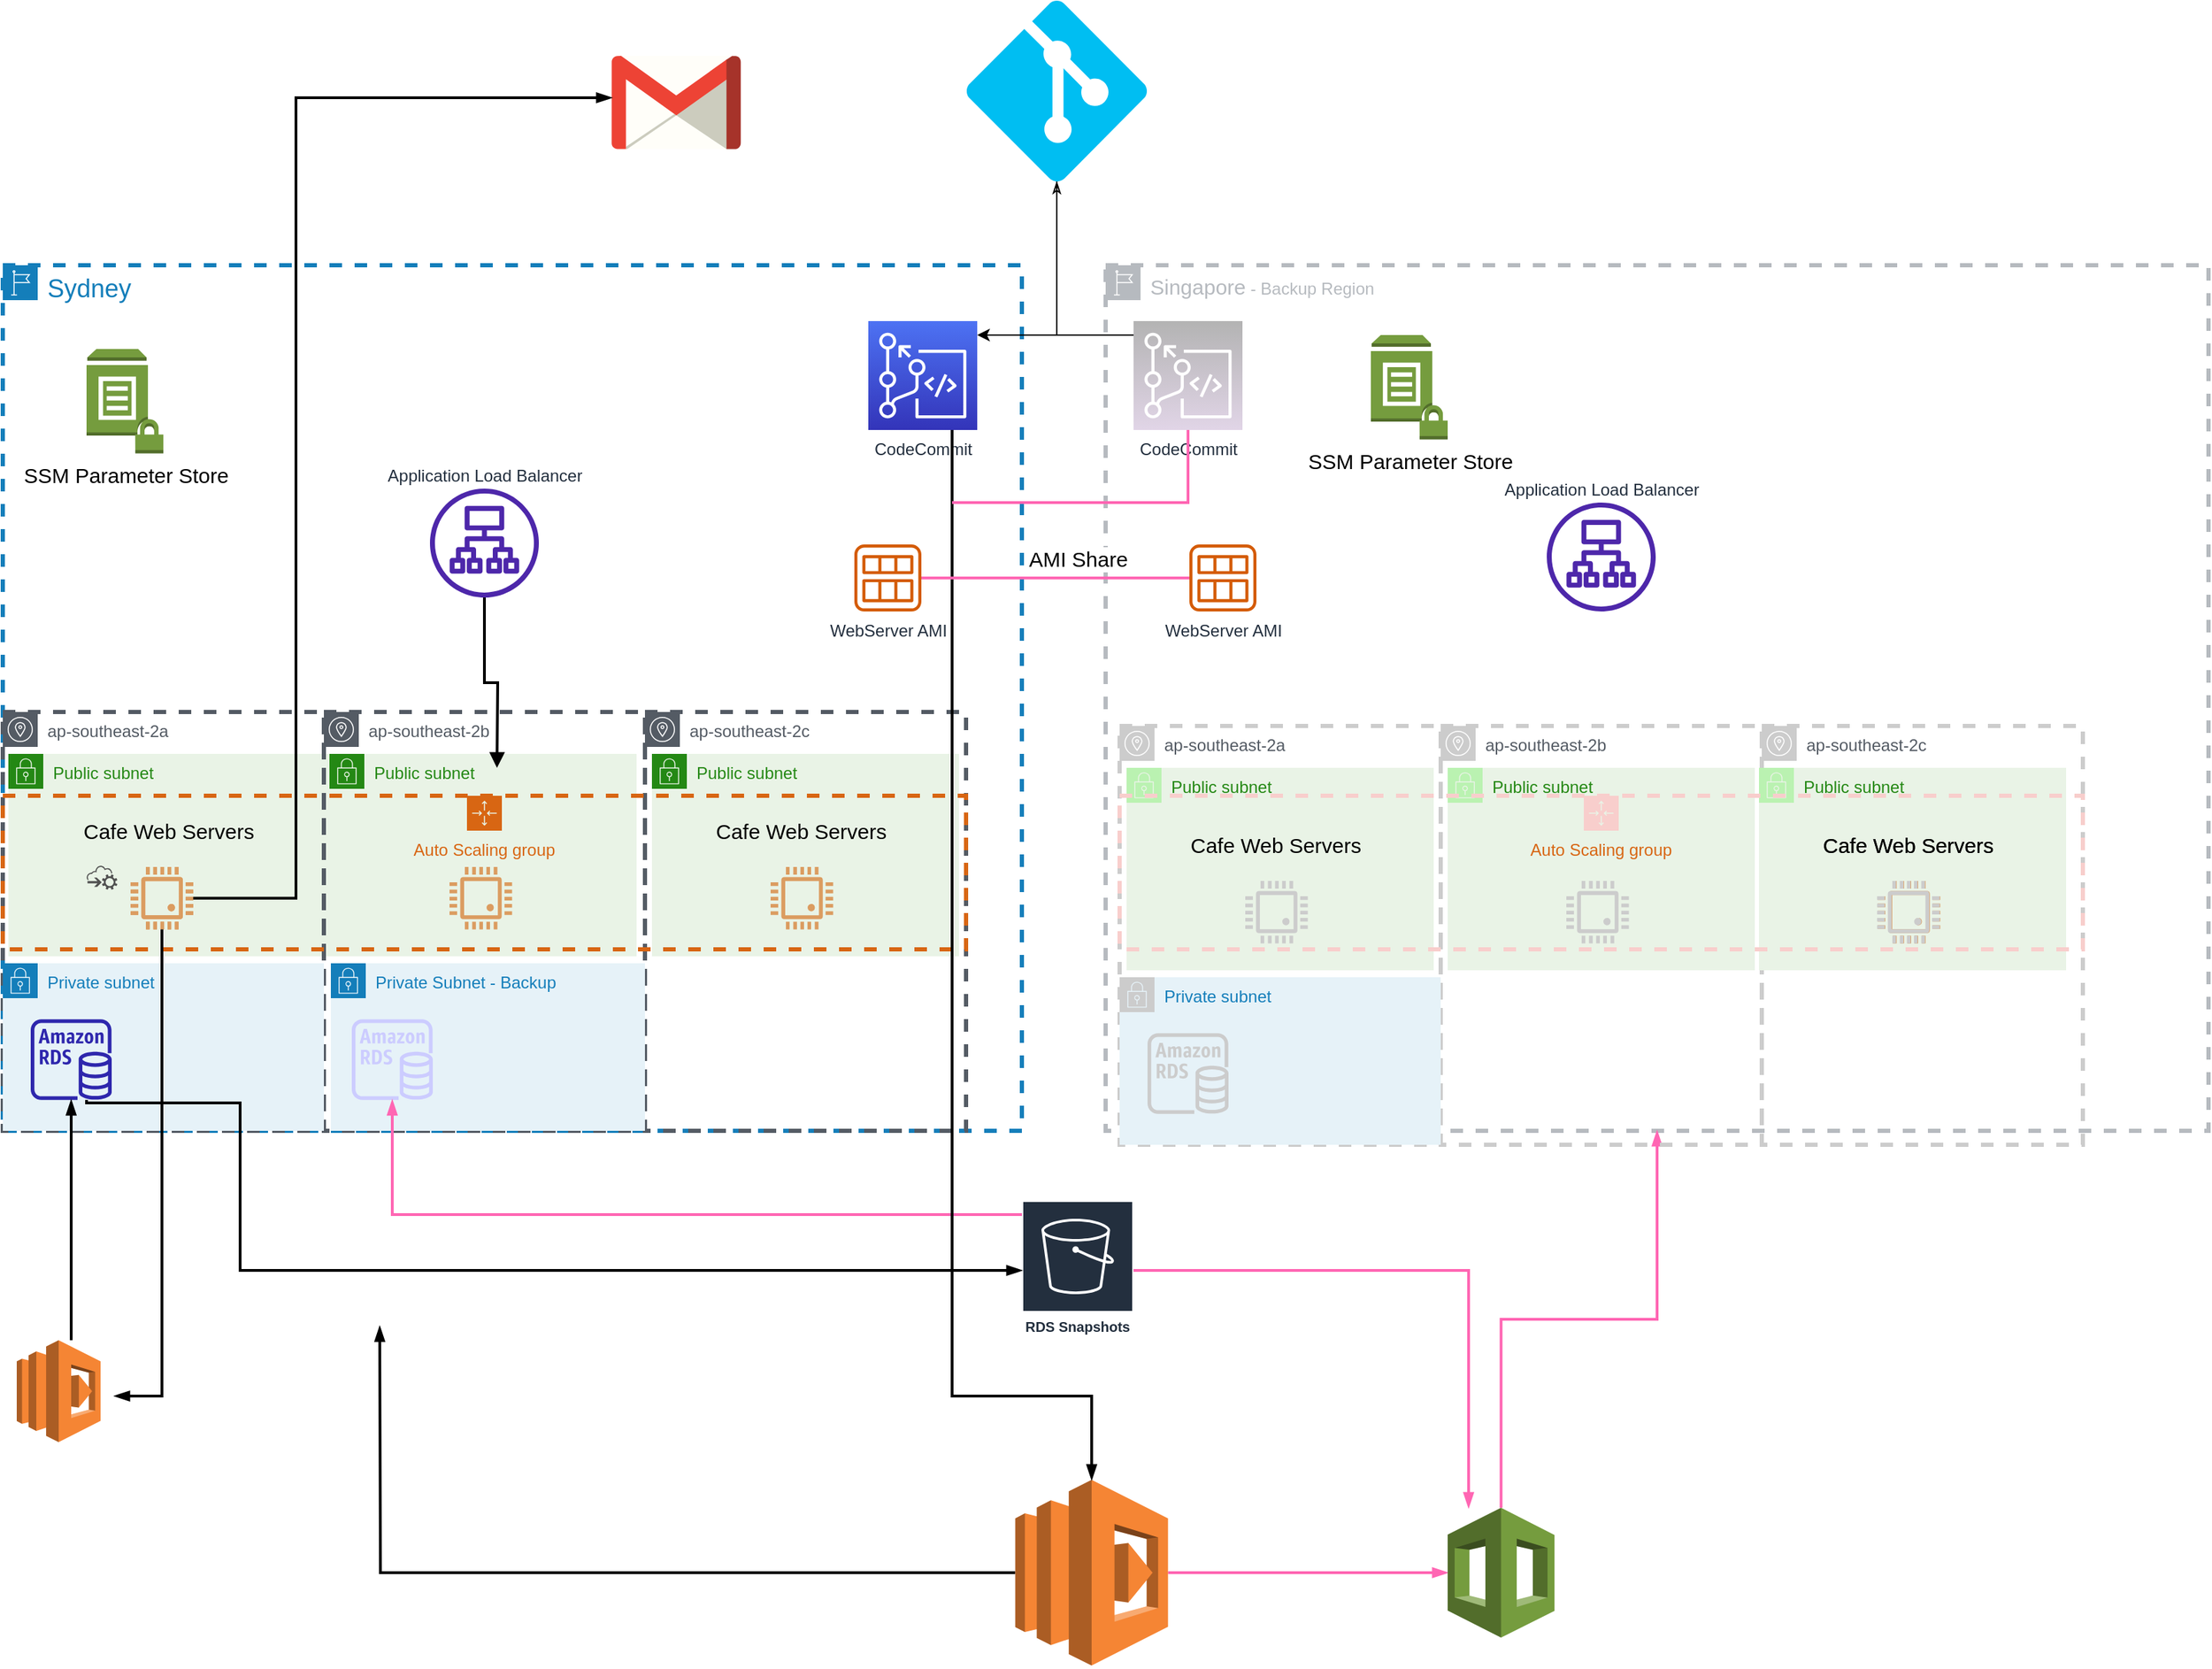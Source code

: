 <mxfile version="20.5.3" type="github" pages="2">
  <diagram id="W1gXoFSjIlfiuD1uIif6" name="Page-1">
    <mxGraphModel dx="1455" dy="2046" grid="1" gridSize="10" guides="1" tooltips="1" connect="1" arrows="1" fold="1" page="1" pageScale="1" pageWidth="850" pageHeight="1100" math="0" shadow="0">
      <root>
        <mxCell id="0" />
        <object label="Subnets" id="vn9yozqJXvgN_gXNzw6p-22">
          <mxCell style="" parent="0" />
        </object>
        <mxCell id="vn9yozqJXvgN_gXNzw6p-23" value="Public subnet" style="points=[[0,0],[0.25,0],[0.5,0],[0.75,0],[1,0],[1,0.25],[1,0.5],[1,0.75],[1,1],[0.75,1],[0.5,1],[0.25,1],[0,1],[0,0.75],[0,0.5],[0,0.25]];outlineConnect=0;gradientColor=none;html=1;whiteSpace=wrap;fontSize=12;fontStyle=0;container=1;pointerEvents=0;collapsible=0;recursiveResize=0;shape=mxgraph.aws4.group;grIcon=mxgraph.aws4.group_security_group;grStroke=0;strokeColor=#248814;fillColor=#E9F3E6;verticalAlign=top;align=left;spacingLeft=30;fontColor=#248814;dashed=0;strokeWidth=3;" vertex="1" parent="vn9yozqJXvgN_gXNzw6p-22">
          <mxGeometry x="14" y="360" width="230" height="145" as="geometry" />
        </mxCell>
        <mxCell id="vn9yozqJXvgN_gXNzw6p-29" value="" style="pointerEvents=1;shadow=0;dashed=0;html=1;strokeColor=none;fillColor=#DB9C60;labelPosition=center;verticalLabelPosition=bottom;verticalAlign=top;align=center;outlineConnect=0;shape=mxgraph.veeam.cpu;strokeWidth=3;fontSize=15;" vertex="1" parent="vn9yozqJXvgN_gXNzw6p-23">
          <mxGeometry x="87.6" y="81" width="44.8" height="44.8" as="geometry" />
        </mxCell>
        <mxCell id="vn9yozqJXvgN_gXNzw6p-32" value="Cafe Web Servers" style="text;html=1;strokeColor=none;fillColor=none;align=center;verticalAlign=middle;whiteSpace=wrap;rounded=0;strokeWidth=3;fontSize=15;" vertex="1" parent="vn9yozqJXvgN_gXNzw6p-23">
          <mxGeometry x="40" y="40" width="150" height="30" as="geometry" />
        </mxCell>
        <mxCell id="vn9yozqJXvgN_gXNzw6p-24" value="Public subnet" style="points=[[0,0],[0.25,0],[0.5,0],[0.75,0],[1,0],[1,0.25],[1,0.5],[1,0.75],[1,1],[0.75,1],[0.5,1],[0.25,1],[0,1],[0,0.75],[0,0.5],[0,0.25]];outlineConnect=0;gradientColor=none;html=1;whiteSpace=wrap;fontSize=12;fontStyle=0;container=1;pointerEvents=0;collapsible=0;recursiveResize=0;shape=mxgraph.aws4.group;grIcon=mxgraph.aws4.group_security_group;grStroke=0;strokeColor=#248814;fillColor=#E9F3E6;verticalAlign=top;align=left;spacingLeft=30;fontColor=#248814;dashed=0;strokeWidth=3;" vertex="1" parent="vn9yozqJXvgN_gXNzw6p-22">
          <mxGeometry x="244" y="360" width="220" height="145" as="geometry" />
        </mxCell>
        <mxCell id="vn9yozqJXvgN_gXNzw6p-25" value="Public subnet" style="points=[[0,0],[0.25,0],[0.5,0],[0.75,0],[1,0],[1,0.25],[1,0.5],[1,0.75],[1,1],[0.75,1],[0.5,1],[0.25,1],[0,1],[0,0.75],[0,0.5],[0,0.25]];outlineConnect=0;gradientColor=none;html=1;whiteSpace=wrap;fontSize=12;fontStyle=0;container=1;pointerEvents=0;collapsible=0;recursiveResize=0;shape=mxgraph.aws4.group;grIcon=mxgraph.aws4.group_security_group;grStroke=0;strokeColor=#248814;fillColor=#E9F3E6;verticalAlign=top;align=left;spacingLeft=30;fontColor=#248814;dashed=0;strokeWidth=3;" vertex="1" parent="vn9yozqJXvgN_gXNzw6p-22">
          <mxGeometry x="475" y="360" width="220" height="145" as="geometry" />
        </mxCell>
        <mxCell id="vn9yozqJXvgN_gXNzw6p-30" value="" style="pointerEvents=1;shadow=0;dashed=0;html=1;strokeColor=none;fillColor=#DB9C60;labelPosition=center;verticalLabelPosition=bottom;verticalAlign=top;align=center;outlineConnect=0;shape=mxgraph.veeam.cpu;strokeWidth=3;fontSize=15;" vertex="1" parent="vn9yozqJXvgN_gXNzw6p-25">
          <mxGeometry x="85" y="81" width="44.8" height="44.8" as="geometry" />
        </mxCell>
        <mxCell id="z7N2rbnObWpFByWFJ4T3-1" value="Cafe Web Servers" style="text;html=1;strokeColor=none;fillColor=none;align=center;verticalAlign=middle;whiteSpace=wrap;rounded=0;strokeWidth=3;fontSize=15;" vertex="1" parent="vn9yozqJXvgN_gXNzw6p-25">
          <mxGeometry x="32.4" y="40" width="150" height="30" as="geometry" />
        </mxCell>
        <mxCell id="vn9yozqJXvgN_gXNzw6p-28" value="" style="pointerEvents=1;shadow=0;dashed=0;html=1;strokeColor=none;fillColor=#DB9C60;labelPosition=center;verticalLabelPosition=bottom;verticalAlign=top;align=center;outlineConnect=0;shape=mxgraph.veeam.cpu;strokeWidth=3;fontSize=15;" vertex="1" parent="vn9yozqJXvgN_gXNzw6p-22">
          <mxGeometry x="330" y="441" width="44.8" height="44.8" as="geometry" />
        </mxCell>
        <mxCell id="z7N2rbnObWpFByWFJ4T3-53" value="Public subnet" style="points=[[0,0],[0.25,0],[0.5,0],[0.75,0],[1,0],[1,0.25],[1,0.5],[1,0.75],[1,1],[0.75,1],[0.5,1],[0.25,1],[0,1],[0,0.75],[0,0.5],[0,0.25]];outlineConnect=0;gradientColor=none;html=1;whiteSpace=wrap;fontSize=12;fontStyle=0;container=1;pointerEvents=0;collapsible=0;recursiveResize=0;shape=mxgraph.aws4.group;grIcon=mxgraph.aws4.group_security_group;grStroke=0;strokeColor=#BAF2B1;fillColor=#E9F3E6;verticalAlign=top;align=left;spacingLeft=30;fontColor=#248814;dashed=0;strokeWidth=3;" vertex="1" parent="vn9yozqJXvgN_gXNzw6p-22">
          <mxGeometry x="1045" y="370" width="220" height="145" as="geometry" />
        </mxCell>
        <mxCell id="z7N2rbnObWpFByWFJ4T3-54" value="" style="pointerEvents=1;shadow=0;dashed=0;html=1;strokeColor=none;fillColor=#CCCCCC;labelPosition=center;verticalLabelPosition=bottom;verticalAlign=top;align=center;outlineConnect=0;shape=mxgraph.veeam.cpu;strokeWidth=3;fontSize=15;" vertex="1" parent="z7N2rbnObWpFByWFJ4T3-53">
          <mxGeometry x="85" y="81" width="44.8" height="44.8" as="geometry" />
        </mxCell>
        <mxCell id="1" style="" parent="0" />
        <mxCell id="vn9yozqJXvgN_gXNzw6p-1" value="&lt;font style=&quot;font-size: 15px;&quot;&gt;Singapore&lt;/font&gt; - Backup Region" style="sketch=0;outlineConnect=0;gradientColor=none;html=1;whiteSpace=wrap;fontSize=12;fontStyle=0;shape=mxgraph.aws4.group;grIcon=mxgraph.aws4.group_region;strokeColor=#B6BABF;fillColor=none;verticalAlign=top;align=left;spacingLeft=30;fontColor=#B6BABF;dashed=1;strokeWidth=3;" vertex="1" parent="1">
          <mxGeometry x="800" y="10" width="790" height="620" as="geometry" />
        </mxCell>
        <mxCell id="vn9yozqJXvgN_gXNzw6p-2" value="&lt;font style=&quot;font-size: 18px;&quot;&gt;Sydney&lt;/font&gt;" style="points=[[0,0],[0.25,0],[0.5,0],[0.75,0],[1,0],[1,0.25],[1,0.5],[1,0.75],[1,1],[0.75,1],[0.5,1],[0.25,1],[0,1],[0,0.75],[0,0.5],[0,0.25]];outlineConnect=0;gradientColor=none;html=1;whiteSpace=wrap;fontSize=12;fontStyle=0;container=1;pointerEvents=0;collapsible=0;recursiveResize=0;shape=mxgraph.aws4.group;grIcon=mxgraph.aws4.group_region;strokeColor=#147EBA;fillColor=none;verticalAlign=top;align=left;spacingLeft=30;fontColor=#147EBA;dashed=1;strokeWidth=3;" vertex="1" parent="1">
          <mxGeometry x="10" y="10" width="730" height="620" as="geometry" />
        </mxCell>
        <mxCell id="vn9yozqJXvgN_gXNzw6p-4" value="ap-southeast-2a" style="sketch=0;outlineConnect=0;gradientColor=none;html=1;whiteSpace=wrap;fontSize=12;fontStyle=0;shape=mxgraph.aws4.group;grIcon=mxgraph.aws4.group_availability_zone;strokeColor=#545B64;fillColor=none;verticalAlign=top;align=left;spacingLeft=30;fontColor=#545B64;dashed=1;strokeWidth=3;" vertex="1" parent="vn9yozqJXvgN_gXNzw6p-2">
          <mxGeometry y="320" width="230" height="300" as="geometry" />
        </mxCell>
        <mxCell id="vn9yozqJXvgN_gXNzw6p-14" value="Application Load Balancer" style="sketch=0;outlineConnect=0;fontColor=#232F3E;gradientColor=none;fillColor=#4D27AA;strokeColor=none;dashed=0;verticalLabelPosition=top;verticalAlign=bottom;align=center;html=1;fontSize=12;fontStyle=0;aspect=fixed;pointerEvents=1;shape=mxgraph.aws4.application_load_balancer;strokeWidth=3;labelPosition=center;" vertex="1" parent="vn9yozqJXvgN_gXNzw6p-2">
          <mxGeometry x="306" y="160" width="78" height="78" as="geometry" />
        </mxCell>
        <mxCell id="vn9yozqJXvgN_gXNzw6p-6" value="ap-southeast-2c" style="sketch=0;outlineConnect=0;gradientColor=none;html=1;whiteSpace=wrap;fontSize=12;fontStyle=0;shape=mxgraph.aws4.group;grIcon=mxgraph.aws4.group_availability_zone;strokeColor=#545B64;fillColor=none;verticalAlign=top;align=left;spacingLeft=30;fontColor=#545B64;dashed=1;strokeWidth=3;" vertex="1" parent="vn9yozqJXvgN_gXNzw6p-2">
          <mxGeometry x="460" y="320" width="230" height="300" as="geometry" />
        </mxCell>
        <mxCell id="vn9yozqJXvgN_gXNzw6p-7" value="WebServer AMI" style="sketch=0;outlineConnect=0;fontColor=#232F3E;gradientColor=none;fillColor=#D45B07;strokeColor=none;dashed=0;verticalLabelPosition=bottom;verticalAlign=top;align=center;html=1;fontSize=12;fontStyle=0;aspect=fixed;pointerEvents=1;shape=mxgraph.aws4.ami;strokeWidth=3;" vertex="1" parent="vn9yozqJXvgN_gXNzw6p-2">
          <mxGeometry x="610" y="200" width="48" height="48" as="geometry" />
        </mxCell>
        <mxCell id="vn9yozqJXvgN_gXNzw6p-9" value="CodeCommit" style="sketch=0;points=[[0,0,0],[0.25,0,0],[0.5,0,0],[0.75,0,0],[1,0,0],[0,1,0],[0.25,1,0],[0.5,1,0],[0.75,1,0],[1,1,0],[0,0.25,0],[0,0.5,0],[0,0.75,0],[1,0.25,0],[1,0.5,0],[1,0.75,0]];outlineConnect=0;fontColor=#232F3E;gradientColor=#4D72F3;gradientDirection=north;fillColor=#3334B9;strokeColor=#ffffff;dashed=0;verticalLabelPosition=bottom;verticalAlign=top;align=center;html=1;fontSize=12;fontStyle=0;aspect=fixed;shape=mxgraph.aws4.resourceIcon;resIcon=mxgraph.aws4.codecommit;strokeWidth=3;" vertex="1" parent="vn9yozqJXvgN_gXNzw6p-2">
          <mxGeometry x="620" y="40" width="78" height="78" as="geometry" />
        </mxCell>
        <mxCell id="vn9yozqJXvgN_gXNzw6p-17" style="edgeStyle=orthogonalEdgeStyle;rounded=0;orthogonalLoop=1;jettySize=auto;html=1;fontSize=15;startArrow=none;startFill=0;endArrow=block;endFill=1;strokeWidth=2;" edge="1" parent="vn9yozqJXvgN_gXNzw6p-2" source="vn9yozqJXvgN_gXNzw6p-14">
          <mxGeometry relative="1" as="geometry">
            <mxPoint x="354" y="260" as="sourcePoint" />
            <mxPoint x="354" y="360" as="targetPoint" />
          </mxGeometry>
        </mxCell>
        <mxCell id="vn9yozqJXvgN_gXNzw6p-5" value="ap-southeast-2b" style="sketch=0;outlineConnect=0;gradientColor=none;html=1;whiteSpace=wrap;fontSize=12;fontStyle=0;shape=mxgraph.aws4.group;grIcon=mxgraph.aws4.group_availability_zone;strokeColor=#545B64;fillColor=none;verticalAlign=top;align=left;spacingLeft=30;fontColor=#545B64;dashed=1;strokeWidth=3;" vertex="1" parent="vn9yozqJXvgN_gXNzw6p-2">
          <mxGeometry x="230" y="320" width="230" height="300" as="geometry" />
        </mxCell>
        <mxCell id="vn9yozqJXvgN_gXNzw6p-20" value="Private subnet" style="points=[[0,0],[0.25,0],[0.5,0],[0.75,0],[1,0],[1,0.25],[1,0.5],[1,0.75],[1,1],[0.75,1],[0.5,1],[0.25,1],[0,1],[0,0.75],[0,0.5],[0,0.25]];outlineConnect=0;gradientColor=none;html=1;whiteSpace=wrap;fontSize=12;fontStyle=0;container=1;pointerEvents=0;collapsible=0;recursiveResize=0;shape=mxgraph.aws4.group;grIcon=mxgraph.aws4.group_security_group;grStroke=0;strokeColor=#147EBA;fillColor=#E6F2F8;verticalAlign=top;align=left;spacingLeft=30;fontColor=#147EBA;dashed=0;strokeWidth=3;" vertex="1" parent="vn9yozqJXvgN_gXNzw6p-2">
          <mxGeometry y="500" width="230" height="120" as="geometry" />
        </mxCell>
        <mxCell id="vn9yozqJXvgN_gXNzw6p-16" value="Auto Scaling group" style="points=[[0,0],[0.25,0],[0.5,0],[0.75,0],[1,0],[1,0.25],[1,0.5],[1,0.75],[1,1],[0.75,1],[0.5,1],[0.25,1],[0,1],[0,0.75],[0,0.5],[0,0.25]];outlineConnect=0;gradientColor=none;html=1;whiteSpace=wrap;fontSize=12;fontStyle=0;container=1;pointerEvents=0;collapsible=0;recursiveResize=0;shape=mxgraph.aws4.groupCenter;grIcon=mxgraph.aws4.group_auto_scaling_group;grStroke=1;strokeColor=#D86613;fillColor=none;verticalAlign=top;align=center;fontColor=#D86613;dashed=1;spacingTop=25;strokeWidth=3;" vertex="1" parent="vn9yozqJXvgN_gXNzw6p-2">
          <mxGeometry y="380" width="690" height="110" as="geometry" />
        </mxCell>
        <mxCell id="z7N2rbnObWpFByWFJ4T3-5" value="" style="sketch=0;outlineConnect=0;fontColor=#232F3E;gradientColor=none;fillColor=#2E27AD;strokeColor=none;dashed=0;verticalLabelPosition=bottom;verticalAlign=top;align=center;html=1;fontSize=12;fontStyle=0;aspect=fixed;pointerEvents=1;shape=mxgraph.aws4.rds_instance;strokeWidth=3;" vertex="1" parent="vn9yozqJXvgN_gXNzw6p-2">
          <mxGeometry x="20" y="540" width="58" height="58" as="geometry" />
        </mxCell>
        <mxCell id="z7N2rbnObWpFByWFJ4T3-7" value="SSM Parameter Store" style="outlineConnect=0;dashed=0;verticalLabelPosition=bottom;verticalAlign=top;align=center;html=1;shape=mxgraph.aws3.parameter_store;fillColor=#759C3E;gradientColor=none;strokeWidth=3;fontSize=15;" vertex="1" parent="vn9yozqJXvgN_gXNzw6p-2">
          <mxGeometry x="60" y="60" width="55" height="74.8" as="geometry" />
        </mxCell>
        <mxCell id="z7N2rbnObWpFByWFJ4T3-12" value="Private Subnet - Backup" style="points=[[0,0],[0.25,0],[0.5,0],[0.75,0],[1,0],[1,0.25],[1,0.5],[1,0.75],[1,1],[0.75,1],[0.5,1],[0.25,1],[0,1],[0,0.75],[0,0.5],[0,0.25]];outlineConnect=0;gradientColor=none;html=1;whiteSpace=wrap;fontSize=12;fontStyle=0;container=1;pointerEvents=0;collapsible=0;recursiveResize=0;shape=mxgraph.aws4.group;grIcon=mxgraph.aws4.group_security_group;grStroke=0;strokeColor=#147EBA;fillColor=#E6F2F8;verticalAlign=top;align=left;spacingLeft=30;fontColor=#147EBA;dashed=0;strokeWidth=3;" vertex="1" parent="vn9yozqJXvgN_gXNzw6p-2">
          <mxGeometry x="235" y="500" width="225" height="120" as="geometry" />
        </mxCell>
        <mxCell id="z7N2rbnObWpFByWFJ4T3-11" value="" style="sketch=0;outlineConnect=0;fontColor=#232F3E;gradientColor=none;fillColor=#CCCCFF;strokeColor=none;dashed=0;verticalLabelPosition=bottom;verticalAlign=top;align=center;html=1;fontSize=12;fontStyle=0;aspect=fixed;pointerEvents=1;shape=mxgraph.aws4.rds_instance;strokeWidth=3;" vertex="1" parent="vn9yozqJXvgN_gXNzw6p-2">
          <mxGeometry x="250" y="540" width="58" height="58" as="geometry" />
        </mxCell>
        <mxCell id="z7N2rbnObWpFByWFJ4T3-24" value="" style="sketch=0;pointerEvents=1;shadow=0;dashed=0;html=1;strokeColor=none;fillColor=#505050;labelPosition=center;verticalLabelPosition=bottom;outlineConnect=0;verticalAlign=top;align=center;shape=mxgraph.office.clouds.cloud_service_request;strokeWidth=3;fontSize=15;" vertex="1" parent="vn9yozqJXvgN_gXNzw6p-2">
          <mxGeometry x="60" y="430" width="22" height="17.25" as="geometry" />
        </mxCell>
        <mxCell id="z7N2rbnObWpFByWFJ4T3-25" value="" style="shape=image;html=1;verticalAlign=top;verticalLabelPosition=bottom;labelBackgroundColor=#ffffff;imageAspect=0;aspect=fixed;image=https://cdn4.iconfinder.com/data/icons/48-bubbles/48/37.Stopwatch-128.png;strokeWidth=3;fontSize=15;fillColor=#CCCCFF;" vertex="1" parent="vn9yozqJXvgN_gXNzw6p-2">
          <mxGeometry x="60" y="450" width="20" height="20" as="geometry" />
        </mxCell>
        <mxCell id="vn9yozqJXvgN_gXNzw6p-8" value="WebServer AMI" style="sketch=0;outlineConnect=0;fontColor=#232F3E;gradientColor=none;fillColor=#D45B07;strokeColor=none;dashed=0;verticalLabelPosition=bottom;verticalAlign=top;align=center;html=1;fontSize=12;fontStyle=0;aspect=fixed;pointerEvents=1;shape=mxgraph.aws4.ami;strokeWidth=3;" vertex="1" parent="1">
          <mxGeometry x="860" y="210" width="48" height="48" as="geometry" />
        </mxCell>
        <mxCell id="vn9yozqJXvgN_gXNzw6p-12" style="edgeStyle=orthogonalEdgeStyle;rounded=0;orthogonalLoop=1;jettySize=auto;html=1;entryX=0.5;entryY=0;entryDx=0;entryDy=0;entryPerimeter=0;fontSize=15;endArrow=none;endFill=0;" edge="1" parent="1" source="vn9yozqJXvgN_gXNzw6p-11" target="vn9yozqJXvgN_gXNzw6p-10">
          <mxGeometry relative="1" as="geometry">
            <Array as="points">
              <mxPoint x="765" y="60" />
            </Array>
          </mxGeometry>
        </mxCell>
        <mxCell id="vn9yozqJXvgN_gXNzw6p-13" style="edgeStyle=orthogonalEdgeStyle;rounded=0;orthogonalLoop=1;jettySize=auto;html=1;fontSize=15;startArrow=classicThin;startFill=0;" edge="1" parent="1" source="vn9yozqJXvgN_gXNzw6p-11" target="vn9yozqJXvgN_gXNzw6p-9">
          <mxGeometry relative="1" as="geometry">
            <Array as="points">
              <mxPoint x="765" y="60" />
            </Array>
          </mxGeometry>
        </mxCell>
        <mxCell id="vn9yozqJXvgN_gXNzw6p-11" value="" style="verticalLabelPosition=bottom;html=1;verticalAlign=top;align=center;strokeColor=none;fillColor=#00BEF2;shape=mxgraph.azure.git_repository;strokeWidth=3;fontSize=15;" vertex="1" parent="1">
          <mxGeometry x="700" y="-180" width="130" height="130" as="geometry" />
        </mxCell>
        <mxCell id="vn9yozqJXvgN_gXNzw6p-10" value="CodeCommit" style="sketch=0;points=[[0,0,0],[0.25,0,0],[0.5,0,0],[0.75,0,0],[1,0,0],[0,1,0],[0.25,1,0],[0.5,1,0],[0.75,1,0],[1,1,0],[0,0.25,0],[0,0.5,0],[0,0.75,0],[1,0.25,0],[1,0.5,0],[1,0.75,0]];outlineConnect=0;fontColor=#232F3E;gradientColor=#E1D5E7;gradientDirection=south;fillColor=#B3B3B3;strokeColor=#ffffff;dashed=0;verticalLabelPosition=bottom;verticalAlign=top;align=center;html=1;fontSize=12;fontStyle=0;aspect=fixed;shape=mxgraph.aws4.resourceIcon;resIcon=mxgraph.aws4.codecommit;strokeWidth=3;" vertex="1" parent="1">
          <mxGeometry x="820" y="50" width="78" height="78" as="geometry" />
        </mxCell>
        <mxCell id="z7N2rbnObWpFByWFJ4T3-20" value="" style="pointerEvents=1;shadow=0;dashed=0;html=1;strokeColor=none;fillColor=#DB9C60;labelPosition=center;verticalLabelPosition=bottom;verticalAlign=top;align=center;outlineConnect=0;shape=mxgraph.veeam.cpu;strokeWidth=3;fontSize=15;" vertex="1" parent="1">
          <mxGeometry x="101.6" y="441" width="44.8" height="44.8" as="geometry" />
        </mxCell>
        <object label="RDS" id="z7N2rbnObWpFByWFJ4T3-4">
          <mxCell style="" parent="0" />
        </object>
        <mxCell id="z7N2rbnObWpFByWFJ4T3-8" value="SSM Parameter Store" style="outlineConnect=0;dashed=0;verticalLabelPosition=bottom;verticalAlign=top;align=center;html=1;shape=mxgraph.aws3.parameter_store;fillColor=#759C3E;gradientColor=none;strokeWidth=3;fontSize=15;" vertex="1" parent="z7N2rbnObWpFByWFJ4T3-4">
          <mxGeometry x="990" y="60" width="55" height="74.8" as="geometry" />
        </mxCell>
        <mxCell id="z7N2rbnObWpFByWFJ4T3-22" style="edgeStyle=orthogonalEdgeStyle;rounded=0;orthogonalLoop=1;jettySize=auto;html=1;strokeWidth=2;fontSize=15;startArrow=none;startFill=0;endArrow=blockThin;endFill=1;strokeColor=#FF66B3;" edge="1" parent="z7N2rbnObWpFByWFJ4T3-4" source="z7N2rbnObWpFByWFJ4T3-13" target="z7N2rbnObWpFByWFJ4T3-11">
          <mxGeometry relative="1" as="geometry">
            <Array as="points">
              <mxPoint x="289" y="690" />
            </Array>
          </mxGeometry>
        </mxCell>
        <mxCell id="z7N2rbnObWpFByWFJ4T3-33" style="edgeStyle=orthogonalEdgeStyle;rounded=0;orthogonalLoop=1;jettySize=auto;html=1;strokeColor=#FF66B3;strokeWidth=2;fontSize=15;startArrow=none;startFill=0;endArrow=blockThin;endFill=1;" edge="1" parent="z7N2rbnObWpFByWFJ4T3-4" source="z7N2rbnObWpFByWFJ4T3-13" target="z7N2rbnObWpFByWFJ4T3-30">
          <mxGeometry relative="1" as="geometry">
            <Array as="points">
              <mxPoint x="1060" y="730" />
            </Array>
          </mxGeometry>
        </mxCell>
        <mxCell id="z7N2rbnObWpFByWFJ4T3-13" value="RDS Snapshots" style="sketch=0;outlineConnect=0;fontColor=#232F3E;gradientColor=none;strokeColor=#ffffff;fillColor=#232F3E;dashed=0;verticalLabelPosition=middle;verticalAlign=bottom;align=center;html=1;whiteSpace=wrap;fontSize=10;fontStyle=1;spacing=3;shape=mxgraph.aws4.productIcon;prIcon=mxgraph.aws4.s3;strokeWidth=3;" vertex="1" parent="z7N2rbnObWpFByWFJ4T3-4">
          <mxGeometry x="740" y="680" width="80" height="100" as="geometry" />
        </mxCell>
        <mxCell id="z7N2rbnObWpFByWFJ4T3-15" style="edgeStyle=orthogonalEdgeStyle;rounded=0;orthogonalLoop=1;jettySize=auto;html=1;strokeWidth=2;fontSize=15;startArrow=none;startFill=0;endArrow=blockThin;endFill=1;" edge="1" parent="z7N2rbnObWpFByWFJ4T3-4" source="z7N2rbnObWpFByWFJ4T3-14" target="z7N2rbnObWpFByWFJ4T3-5">
          <mxGeometry relative="1" as="geometry">
            <Array as="points">
              <mxPoint x="59" y="740" />
              <mxPoint x="59" y="740" />
            </Array>
          </mxGeometry>
        </mxCell>
        <mxCell id="z7N2rbnObWpFByWFJ4T3-14" value="" style="outlineConnect=0;dashed=0;verticalLabelPosition=bottom;verticalAlign=top;align=center;html=1;shape=mxgraph.aws3.lambda;fillColor=#F58534;gradientColor=none;strokeWidth=3;fontSize=15;" vertex="1" parent="z7N2rbnObWpFByWFJ4T3-4">
          <mxGeometry x="20.0" y="780" width="60.05" height="73" as="geometry" />
        </mxCell>
        <mxCell id="z7N2rbnObWpFByWFJ4T3-16" style="edgeStyle=orthogonalEdgeStyle;rounded=0;orthogonalLoop=1;jettySize=auto;html=1;strokeWidth=2;fontSize=15;startArrow=none;startFill=0;endArrow=blockThin;endFill=1;" edge="1" parent="z7N2rbnObWpFByWFJ4T3-4" source="z7N2rbnObWpFByWFJ4T3-5" target="z7N2rbnObWpFByWFJ4T3-13">
          <mxGeometry relative="1" as="geometry">
            <Array as="points">
              <mxPoint x="70" y="610" />
              <mxPoint x="180" y="610" />
            </Array>
          </mxGeometry>
        </mxCell>
        <mxCell id="z7N2rbnObWpFByWFJ4T3-21" style="edgeStyle=orthogonalEdgeStyle;rounded=0;orthogonalLoop=1;jettySize=auto;html=1;strokeWidth=2;fontSize=15;startArrow=none;startFill=0;endArrow=blockThin;endFill=1;" edge="1" parent="z7N2rbnObWpFByWFJ4T3-4" source="z7N2rbnObWpFByWFJ4T3-20">
          <mxGeometry relative="1" as="geometry">
            <mxPoint x="90" y="820" as="targetPoint" />
            <Array as="points">
              <mxPoint x="124" y="820" />
            </Array>
          </mxGeometry>
        </mxCell>
        <mxCell id="z7N2rbnObWpFByWFJ4T3-28" style="edgeStyle=orthogonalEdgeStyle;rounded=0;orthogonalLoop=1;jettySize=auto;html=1;strokeColor=#000000;strokeWidth=2;fontSize=15;startArrow=none;startFill=0;endArrow=blockThin;endFill=1;" edge="1" parent="z7N2rbnObWpFByWFJ4T3-4" source="z7N2rbnObWpFByWFJ4T3-27">
          <mxGeometry relative="1" as="geometry">
            <mxPoint x="280.0" y="770" as="targetPoint" />
          </mxGeometry>
        </mxCell>
        <mxCell id="z7N2rbnObWpFByWFJ4T3-31" style="edgeStyle=orthogonalEdgeStyle;rounded=0;orthogonalLoop=1;jettySize=auto;html=1;entryX=0;entryY=0.5;entryDx=0;entryDy=0;entryPerimeter=0;strokeColor=#FF66B3;strokeWidth=2;fontSize=15;startArrow=none;startFill=0;endArrow=blockThin;endFill=1;" edge="1" parent="z7N2rbnObWpFByWFJ4T3-4" source="z7N2rbnObWpFByWFJ4T3-27" target="z7N2rbnObWpFByWFJ4T3-30">
          <mxGeometry relative="1" as="geometry" />
        </mxCell>
        <mxCell id="z7N2rbnObWpFByWFJ4T3-27" value="" style="outlineConnect=0;dashed=0;verticalLabelPosition=bottom;verticalAlign=top;align=center;html=1;shape=mxgraph.aws3.lambda;fillColor=#F58534;gradientColor=none;strokeWidth=3;fontSize=15;" vertex="1" parent="z7N2rbnObWpFByWFJ4T3-4">
          <mxGeometry x="735.27" y="880" width="109.41" height="133" as="geometry" />
        </mxCell>
        <mxCell id="z7N2rbnObWpFByWFJ4T3-32" style="edgeStyle=orthogonalEdgeStyle;rounded=0;orthogonalLoop=1;jettySize=auto;html=1;strokeColor=#FF66B3;strokeWidth=2;fontSize=15;startArrow=none;startFill=0;endArrow=blockThin;endFill=1;" edge="1" parent="z7N2rbnObWpFByWFJ4T3-4" source="z7N2rbnObWpFByWFJ4T3-30" target="vn9yozqJXvgN_gXNzw6p-1">
          <mxGeometry relative="1" as="geometry" />
        </mxCell>
        <mxCell id="z7N2rbnObWpFByWFJ4T3-30" value="" style="outlineConnect=0;dashed=0;verticalLabelPosition=bottom;verticalAlign=top;align=center;html=1;shape=mxgraph.aws3.cloudformation;fillColor=#759C3E;gradientColor=none;strokeWidth=3;fontSize=15;" vertex="1" parent="z7N2rbnObWpFByWFJ4T3-4">
          <mxGeometry x="1045" y="900" width="76.5" height="93" as="geometry" />
        </mxCell>
        <mxCell id="z7N2rbnObWpFByWFJ4T3-34" value="" style="dashed=0;outlineConnect=0;html=1;align=center;labelPosition=center;verticalLabelPosition=bottom;verticalAlign=top;shape=mxgraph.weblogos.gmail;strokeWidth=3;fontSize=15;fillColor=#CCCCFF;" vertex="1" parent="z7N2rbnObWpFByWFJ4T3-4">
          <mxGeometry x="446.15" y="-140" width="92.49" height="66.8" as="geometry" />
        </mxCell>
        <mxCell id="z7N2rbnObWpFByWFJ4T3-35" style="edgeStyle=orthogonalEdgeStyle;rounded=0;orthogonalLoop=1;jettySize=auto;html=1;strokeColor=#000000;strokeWidth=2;fontSize=15;startArrow=none;startFill=0;endArrow=blockThin;endFill=1;" edge="1" parent="z7N2rbnObWpFByWFJ4T3-4" source="z7N2rbnObWpFByWFJ4T3-20" target="z7N2rbnObWpFByWFJ4T3-34">
          <mxGeometry relative="1" as="geometry">
            <Array as="points">
              <mxPoint x="220" y="463" />
              <mxPoint x="220" y="-110" />
            </Array>
          </mxGeometry>
        </mxCell>
        <mxCell id="z7N2rbnObWpFByWFJ4T3-36" style="edgeStyle=orthogonalEdgeStyle;rounded=0;orthogonalLoop=1;jettySize=auto;html=1;strokeColor=#000000;strokeWidth=2;fontSize=15;startArrow=none;startFill=0;endArrow=blockThin;endFill=1;" edge="1" parent="z7N2rbnObWpFByWFJ4T3-4" source="vn9yozqJXvgN_gXNzw6p-9" target="z7N2rbnObWpFByWFJ4T3-27">
          <mxGeometry relative="1" as="geometry">
            <mxPoint x="710" y="860" as="targetPoint" />
            <Array as="points">
              <mxPoint x="690" y="820" />
              <mxPoint x="790" y="820" />
            </Array>
          </mxGeometry>
        </mxCell>
        <mxCell id="z7N2rbnObWpFByWFJ4T3-37" style="edgeStyle=orthogonalEdgeStyle;rounded=0;orthogonalLoop=1;jettySize=auto;html=1;strokeColor=#FF66B3;strokeWidth=2;fontSize=15;startArrow=none;startFill=0;endArrow=none;endFill=0;" edge="1" parent="z7N2rbnObWpFByWFJ4T3-4" source="vn9yozqJXvgN_gXNzw6p-10">
          <mxGeometry relative="1" as="geometry">
            <mxPoint x="690.0" y="180" as="targetPoint" />
            <Array as="points">
              <mxPoint x="859" y="180" />
            </Array>
          </mxGeometry>
        </mxCell>
        <mxCell id="z7N2rbnObWpFByWFJ4T3-38" style="edgeStyle=orthogonalEdgeStyle;rounded=0;orthogonalLoop=1;jettySize=auto;html=1;strokeColor=#FF66B3;strokeWidth=2;fontSize=15;startArrow=none;startFill=0;endArrow=none;endFill=0;" edge="1" parent="z7N2rbnObWpFByWFJ4T3-4" source="vn9yozqJXvgN_gXNzw6p-7" target="vn9yozqJXvgN_gXNzw6p-8">
          <mxGeometry relative="1" as="geometry" />
        </mxCell>
        <mxCell id="z7N2rbnObWpFByWFJ4T3-39" value="AMI Share" style="edgeLabel;html=1;align=center;verticalAlign=middle;resizable=0;points=[];fontSize=15;" vertex="1" connectable="0" parent="z7N2rbnObWpFByWFJ4T3-38">
          <mxGeometry x="0.168" y="-1" relative="1" as="geometry">
            <mxPoint y="-15" as="offset" />
          </mxGeometry>
        </mxCell>
        <mxCell id="z7N2rbnObWpFByWFJ4T3-40" value="ap-southeast-2a" style="sketch=0;outlineConnect=0;gradientColor=none;html=1;whiteSpace=wrap;fontSize=12;fontStyle=0;shape=mxgraph.aws4.group;grIcon=mxgraph.aws4.group_availability_zone;strokeColor=#CCCCCC;fillColor=none;verticalAlign=top;align=left;spacingLeft=30;fontColor=#545B64;dashed=1;strokeWidth=3;" vertex="1" parent="z7N2rbnObWpFByWFJ4T3-4">
          <mxGeometry x="810" y="340" width="230" height="300" as="geometry" />
        </mxCell>
        <mxCell id="z7N2rbnObWpFByWFJ4T3-41" value="Application Load Balancer" style="sketch=0;outlineConnect=0;fontColor=#232F3E;gradientColor=none;fillColor=#4D27AA;strokeColor=#CCCCCC;dashed=0;verticalLabelPosition=top;verticalAlign=bottom;align=center;html=1;fontSize=12;fontStyle=0;aspect=fixed;pointerEvents=1;shape=mxgraph.aws4.application_load_balancer;strokeWidth=3;labelPosition=center;" vertex="1" parent="z7N2rbnObWpFByWFJ4T3-4">
          <mxGeometry x="1116" y="180" width="78" height="78" as="geometry" />
        </mxCell>
        <mxCell id="z7N2rbnObWpFByWFJ4T3-43" value="ap-southeast-2b" style="sketch=0;outlineConnect=0;gradientColor=none;html=1;whiteSpace=wrap;fontSize=12;fontStyle=0;shape=mxgraph.aws4.group;grIcon=mxgraph.aws4.group_availability_zone;strokeColor=#CCCCCC;fillColor=none;verticalAlign=top;align=left;spacingLeft=30;fontColor=#545B64;dashed=1;strokeWidth=3;" vertex="1" parent="z7N2rbnObWpFByWFJ4T3-4">
          <mxGeometry x="1040" y="340" width="230" height="300" as="geometry" />
        </mxCell>
        <mxCell id="z7N2rbnObWpFByWFJ4T3-42" value="ap-southeast-2c" style="sketch=0;outlineConnect=0;gradientColor=none;html=1;whiteSpace=wrap;fontSize=12;fontStyle=0;shape=mxgraph.aws4.group;grIcon=mxgraph.aws4.group_availability_zone;strokeColor=#CCCCCC;fillColor=none;verticalAlign=top;align=left;spacingLeft=30;fontColor=#545B64;dashed=1;strokeWidth=3;" vertex="1" parent="z7N2rbnObWpFByWFJ4T3-4">
          <mxGeometry x="1270" y="340" width="230" height="300" as="geometry" />
        </mxCell>
        <mxCell id="z7N2rbnObWpFByWFJ4T3-57" value="Public subnet" style="points=[[0,0],[0.25,0],[0.5,0],[0.75,0],[1,0],[1,0.25],[1,0.5],[1,0.75],[1,1],[0.75,1],[0.5,1],[0.25,1],[0,1],[0,0.75],[0,0.5],[0,0.25]];outlineConnect=0;gradientColor=none;html=1;whiteSpace=wrap;fontSize=12;fontStyle=0;container=1;pointerEvents=0;collapsible=0;recursiveResize=0;shape=mxgraph.aws4.group;grIcon=mxgraph.aws4.group_security_group;grStroke=0;strokeColor=#BAF2B1;fillColor=#E9F3E6;verticalAlign=top;align=left;spacingLeft=30;fontColor=#248814;dashed=0;strokeWidth=3;" vertex="1" parent="z7N2rbnObWpFByWFJ4T3-42">
          <mxGeometry x="-2" y="30" width="220" height="145" as="geometry" />
        </mxCell>
        <mxCell id="z7N2rbnObWpFByWFJ4T3-58" value="" style="pointerEvents=1;shadow=0;dashed=0;html=1;strokeColor=none;fillColor=#DB9C60;labelPosition=center;verticalLabelPosition=bottom;verticalAlign=top;align=center;outlineConnect=0;shape=mxgraph.veeam.cpu;strokeWidth=3;fontSize=15;" vertex="1" parent="z7N2rbnObWpFByWFJ4T3-57">
          <mxGeometry x="85" y="81" width="44.8" height="44.8" as="geometry" />
        </mxCell>
        <mxCell id="z7N2rbnObWpFByWFJ4T3-59" value="Cafe Web Servers" style="text;html=1;strokeColor=none;fillColor=none;align=center;verticalAlign=middle;whiteSpace=wrap;rounded=0;strokeWidth=3;fontSize=15;" vertex="1" parent="z7N2rbnObWpFByWFJ4T3-57">
          <mxGeometry x="32.4" y="40" width="150" height="30" as="geometry" />
        </mxCell>
        <mxCell id="z7N2rbnObWpFByWFJ4T3-44" value="Private subnet" style="points=[[0,0],[0.25,0],[0.5,0],[0.75,0],[1,0],[1,0.25],[1,0.5],[1,0.75],[1,1],[0.75,1],[0.5,1],[0.25,1],[0,1],[0,0.75],[0,0.5],[0,0.25]];outlineConnect=0;gradientColor=none;html=1;whiteSpace=wrap;fontSize=12;fontStyle=0;container=1;pointerEvents=0;collapsible=0;recursiveResize=0;shape=mxgraph.aws4.group;grIcon=mxgraph.aws4.group_security_group;grStroke=0;strokeColor=#CCCCCC;fillColor=#E6F2F8;verticalAlign=top;align=left;spacingLeft=30;fontColor=#147EBA;dashed=0;strokeWidth=3;" vertex="1" parent="z7N2rbnObWpFByWFJ4T3-4">
          <mxGeometry x="810" y="520" width="230" height="120" as="geometry" />
        </mxCell>
        <mxCell id="z7N2rbnObWpFByWFJ4T3-45" value="" style="sketch=0;outlineConnect=0;fontColor=#232F3E;gradientColor=none;fillColor=#CCCCCC;strokeColor=#CCCCCC;dashed=0;verticalLabelPosition=bottom;verticalAlign=top;align=center;html=1;fontSize=12;fontStyle=0;aspect=fixed;pointerEvents=1;shape=mxgraph.aws4.rds_instance;strokeWidth=3;" vertex="1" parent="z7N2rbnObWpFByWFJ4T3-4">
          <mxGeometry x="830" y="560" width="58" height="58" as="geometry" />
        </mxCell>
        <mxCell id="z7N2rbnObWpFByWFJ4T3-47" value="Public subnet" style="points=[[0,0],[0.25,0],[0.5,0],[0.75,0],[1,0],[1,0.25],[1,0.5],[1,0.75],[1,1],[0.75,1],[0.5,1],[0.25,1],[0,1],[0,0.75],[0,0.5],[0,0.25]];outlineConnect=0;gradientColor=none;html=1;whiteSpace=wrap;fontSize=12;fontStyle=0;container=1;pointerEvents=0;collapsible=0;recursiveResize=0;shape=mxgraph.aws4.group;grIcon=mxgraph.aws4.group_security_group;grStroke=0;strokeColor=#BAF2B1;fillColor=#E9F3E6;verticalAlign=top;align=left;spacingLeft=30;fontColor=#248814;dashed=0;strokeWidth=3;" vertex="1" parent="z7N2rbnObWpFByWFJ4T3-4">
          <mxGeometry x="815" y="370" width="220" height="145" as="geometry" />
        </mxCell>
        <mxCell id="z7N2rbnObWpFByWFJ4T3-48" value="" style="pointerEvents=1;shadow=0;dashed=0;html=1;strokeColor=none;fillColor=#CCCCCC;labelPosition=center;verticalLabelPosition=bottom;verticalAlign=top;align=center;outlineConnect=0;shape=mxgraph.veeam.cpu;strokeWidth=3;fontSize=15;" vertex="1" parent="z7N2rbnObWpFByWFJ4T3-47">
          <mxGeometry x="85" y="81" width="44.8" height="44.8" as="geometry" />
        </mxCell>
        <mxCell id="z7N2rbnObWpFByWFJ4T3-49" value="Cafe Web Servers" style="text;html=1;strokeColor=none;fillColor=none;align=center;verticalAlign=middle;whiteSpace=wrap;rounded=0;strokeWidth=3;fontSize=15;" vertex="1" parent="z7N2rbnObWpFByWFJ4T3-47">
          <mxGeometry x="32.4" y="40" width="150" height="30" as="geometry" />
        </mxCell>
        <mxCell id="z7N2rbnObWpFByWFJ4T3-46" value="Auto Scaling group" style="points=[[0,0],[0.25,0],[0.5,0],[0.75,0],[1,0],[1,0.25],[1,0.5],[1,0.75],[1,1],[0.75,1],[0.5,1],[0.25,1],[0,1],[0,0.75],[0,0.5],[0,0.25]];outlineConnect=0;gradientColor=none;html=1;whiteSpace=wrap;fontSize=12;fontStyle=0;container=1;pointerEvents=0;collapsible=0;recursiveResize=0;shape=mxgraph.aws4.groupCenter;grIcon=mxgraph.aws4.group_auto_scaling_group;grStroke=1;strokeColor=#F8CECC;fillColor=none;verticalAlign=top;align=center;fontColor=#D86613;dashed=1;spacingTop=25;strokeWidth=3;" vertex="1" parent="z7N2rbnObWpFByWFJ4T3-4">
          <mxGeometry x="810" y="390" width="690" height="110" as="geometry" />
        </mxCell>
        <mxCell id="z7N2rbnObWpFByWFJ4T3-51" value="Cafe Web Servers" style="text;html=1;strokeColor=none;fillColor=none;align=center;verticalAlign=middle;whiteSpace=wrap;rounded=0;strokeWidth=3;fontSize=15;" vertex="1" parent="z7N2rbnObWpFByWFJ4T3-46">
          <mxGeometry x="490" y="20" width="150" height="30" as="geometry" />
        </mxCell>
        <mxCell id="z7N2rbnObWpFByWFJ4T3-52" value="" style="pointerEvents=1;shadow=0;dashed=0;html=1;strokeColor=none;fillColor=#CCCCCC;labelPosition=center;verticalLabelPosition=bottom;verticalAlign=top;align=center;outlineConnect=0;shape=mxgraph.veeam.cpu;strokeWidth=3;fontSize=15;" vertex="1" parent="z7N2rbnObWpFByWFJ4T3-46">
          <mxGeometry x="542.6" y="61" width="44.8" height="44.8" as="geometry" />
        </mxCell>
      </root>
    </mxGraphModel>
  </diagram>
  <diagram id="vyqQd5LeyNHnKbAmL0Fn" name="Page-2">
    <mxGraphModel dx="946" dy="615" grid="1" gridSize="10" guides="1" tooltips="1" connect="1" arrows="1" fold="1" page="1" pageScale="1" pageWidth="850" pageHeight="1100" math="0" shadow="0">
      <root>
        <mxCell id="0" />
        <mxCell id="1" parent="0" />
      </root>
    </mxGraphModel>
  </diagram>
</mxfile>
